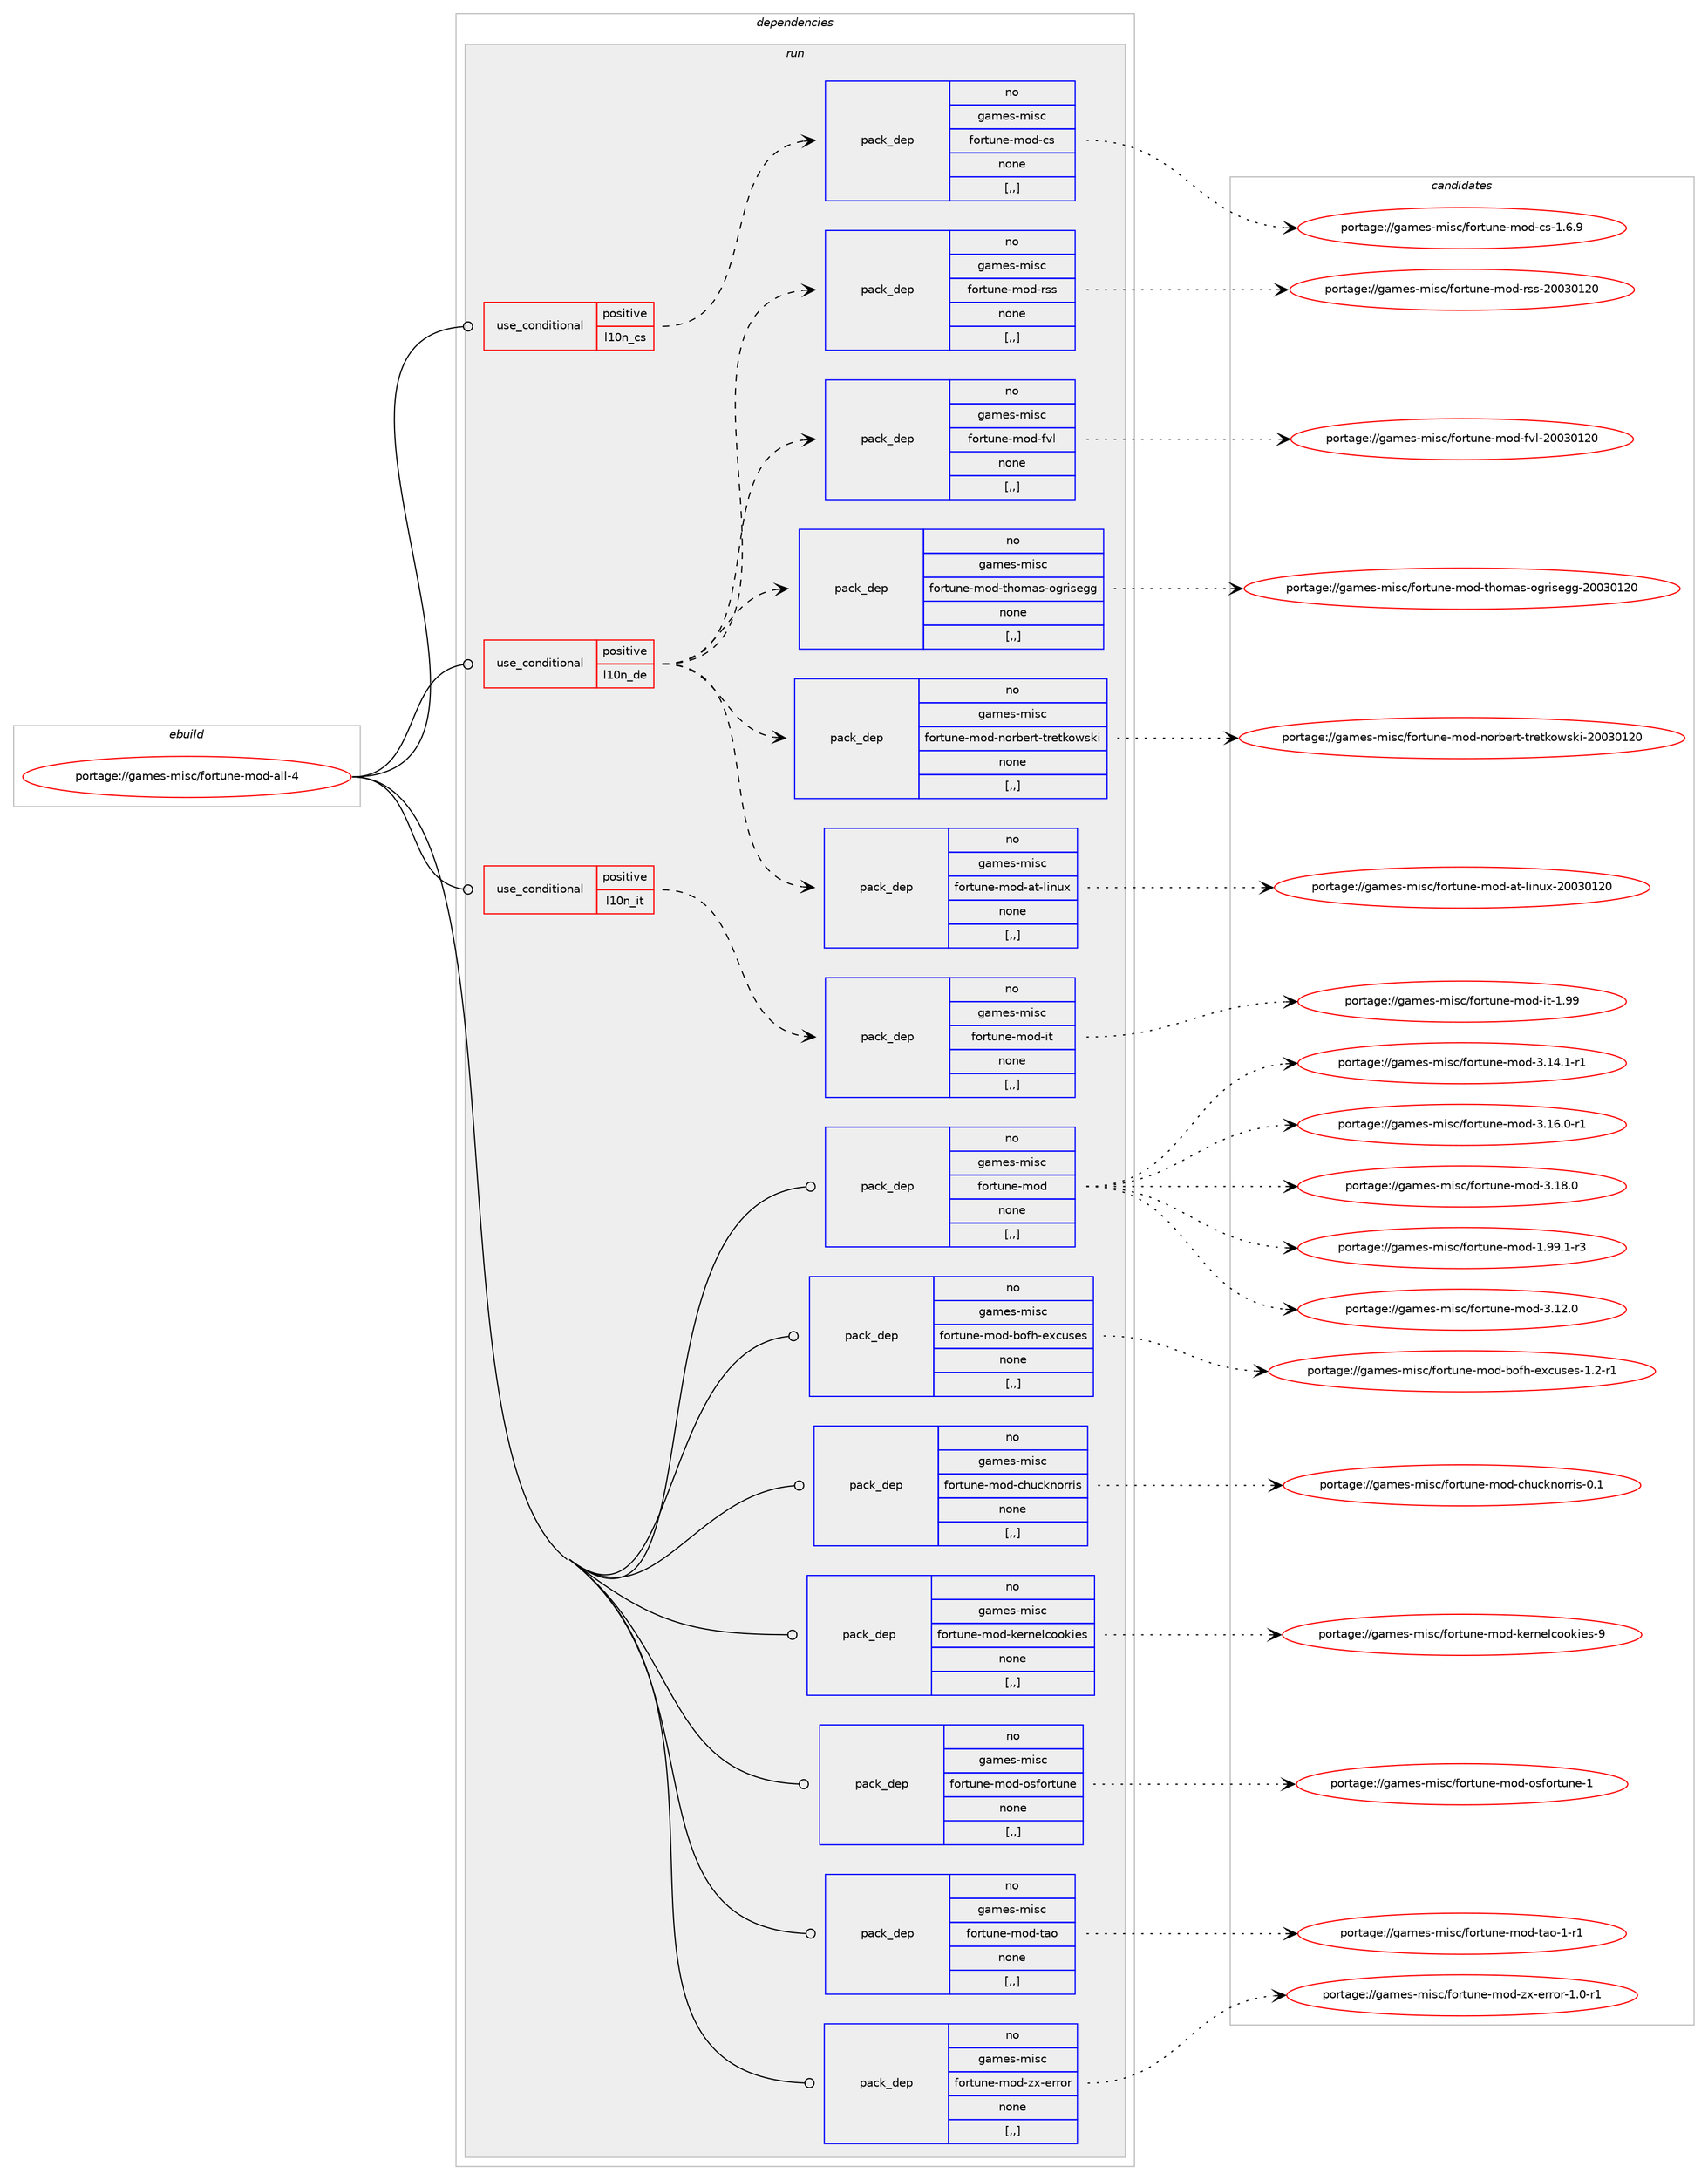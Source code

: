 digraph prolog {

# *************
# Graph options
# *************

newrank=true;
concentrate=true;
compound=true;
graph [rankdir=LR,fontname=Helvetica,fontsize=10,ranksep=1.5];#, ranksep=2.5, nodesep=0.2];
edge  [arrowhead=vee];
node  [fontname=Helvetica,fontsize=10];

# **********
# The ebuild
# **********

subgraph cluster_leftcol {
color=gray;
rank=same;
label=<<i>ebuild</i>>;
id [label="portage://games-misc/fortune-mod-all-4", color=red, width=4, href="../games-misc/fortune-mod-all-4.svg"];
}

# ****************
# The dependencies
# ****************

subgraph cluster_midcol {
color=gray;
label=<<i>dependencies</i>>;
subgraph cluster_compile {
fillcolor="#eeeeee";
style=filled;
label=<<i>compile</i>>;
}
subgraph cluster_compileandrun {
fillcolor="#eeeeee";
style=filled;
label=<<i>compile and run</i>>;
}
subgraph cluster_run {
fillcolor="#eeeeee";
style=filled;
label=<<i>run</i>>;
subgraph cond62699 {
dependency226134 [label=<<TABLE BORDER="0" CELLBORDER="1" CELLSPACING="0" CELLPADDING="4"><TR><TD ROWSPAN="3" CELLPADDING="10">use_conditional</TD></TR><TR><TD>positive</TD></TR><TR><TD>l10n_cs</TD></TR></TABLE>>, shape=none, color=red];
subgraph pack161949 {
dependency226135 [label=<<TABLE BORDER="0" CELLBORDER="1" CELLSPACING="0" CELLPADDING="4" WIDTH="220"><TR><TD ROWSPAN="6" CELLPADDING="30">pack_dep</TD></TR><TR><TD WIDTH="110">no</TD></TR><TR><TD>games-misc</TD></TR><TR><TD>fortune-mod-cs</TD></TR><TR><TD>none</TD></TR><TR><TD>[,,]</TD></TR></TABLE>>, shape=none, color=blue];
}
dependency226134:e -> dependency226135:w [weight=20,style="dashed",arrowhead="vee"];
}
id:e -> dependency226134:w [weight=20,style="solid",arrowhead="odot"];
subgraph cond62700 {
dependency226136 [label=<<TABLE BORDER="0" CELLBORDER="1" CELLSPACING="0" CELLPADDING="4"><TR><TD ROWSPAN="3" CELLPADDING="10">use_conditional</TD></TR><TR><TD>positive</TD></TR><TR><TD>l10n_de</TD></TR></TABLE>>, shape=none, color=red];
subgraph pack161950 {
dependency226137 [label=<<TABLE BORDER="0" CELLBORDER="1" CELLSPACING="0" CELLPADDING="4" WIDTH="220"><TR><TD ROWSPAN="6" CELLPADDING="30">pack_dep</TD></TR><TR><TD WIDTH="110">no</TD></TR><TR><TD>games-misc</TD></TR><TR><TD>fortune-mod-at-linux</TD></TR><TR><TD>none</TD></TR><TR><TD>[,,]</TD></TR></TABLE>>, shape=none, color=blue];
}
dependency226136:e -> dependency226137:w [weight=20,style="dashed",arrowhead="vee"];
subgraph pack161951 {
dependency226138 [label=<<TABLE BORDER="0" CELLBORDER="1" CELLSPACING="0" CELLPADDING="4" WIDTH="220"><TR><TD ROWSPAN="6" CELLPADDING="30">pack_dep</TD></TR><TR><TD WIDTH="110">no</TD></TR><TR><TD>games-misc</TD></TR><TR><TD>fortune-mod-norbert-tretkowski</TD></TR><TR><TD>none</TD></TR><TR><TD>[,,]</TD></TR></TABLE>>, shape=none, color=blue];
}
dependency226136:e -> dependency226138:w [weight=20,style="dashed",arrowhead="vee"];
subgraph pack161952 {
dependency226139 [label=<<TABLE BORDER="0" CELLBORDER="1" CELLSPACING="0" CELLPADDING="4" WIDTH="220"><TR><TD ROWSPAN="6" CELLPADDING="30">pack_dep</TD></TR><TR><TD WIDTH="110">no</TD></TR><TR><TD>games-misc</TD></TR><TR><TD>fortune-mod-thomas-ogrisegg</TD></TR><TR><TD>none</TD></TR><TR><TD>[,,]</TD></TR></TABLE>>, shape=none, color=blue];
}
dependency226136:e -> dependency226139:w [weight=20,style="dashed",arrowhead="vee"];
subgraph pack161953 {
dependency226140 [label=<<TABLE BORDER="0" CELLBORDER="1" CELLSPACING="0" CELLPADDING="4" WIDTH="220"><TR><TD ROWSPAN="6" CELLPADDING="30">pack_dep</TD></TR><TR><TD WIDTH="110">no</TD></TR><TR><TD>games-misc</TD></TR><TR><TD>fortune-mod-fvl</TD></TR><TR><TD>none</TD></TR><TR><TD>[,,]</TD></TR></TABLE>>, shape=none, color=blue];
}
dependency226136:e -> dependency226140:w [weight=20,style="dashed",arrowhead="vee"];
subgraph pack161954 {
dependency226141 [label=<<TABLE BORDER="0" CELLBORDER="1" CELLSPACING="0" CELLPADDING="4" WIDTH="220"><TR><TD ROWSPAN="6" CELLPADDING="30">pack_dep</TD></TR><TR><TD WIDTH="110">no</TD></TR><TR><TD>games-misc</TD></TR><TR><TD>fortune-mod-rss</TD></TR><TR><TD>none</TD></TR><TR><TD>[,,]</TD></TR></TABLE>>, shape=none, color=blue];
}
dependency226136:e -> dependency226141:w [weight=20,style="dashed",arrowhead="vee"];
}
id:e -> dependency226136:w [weight=20,style="solid",arrowhead="odot"];
subgraph cond62701 {
dependency226142 [label=<<TABLE BORDER="0" CELLBORDER="1" CELLSPACING="0" CELLPADDING="4"><TR><TD ROWSPAN="3" CELLPADDING="10">use_conditional</TD></TR><TR><TD>positive</TD></TR><TR><TD>l10n_it</TD></TR></TABLE>>, shape=none, color=red];
subgraph pack161955 {
dependency226143 [label=<<TABLE BORDER="0" CELLBORDER="1" CELLSPACING="0" CELLPADDING="4" WIDTH="220"><TR><TD ROWSPAN="6" CELLPADDING="30">pack_dep</TD></TR><TR><TD WIDTH="110">no</TD></TR><TR><TD>games-misc</TD></TR><TR><TD>fortune-mod-it</TD></TR><TR><TD>none</TD></TR><TR><TD>[,,]</TD></TR></TABLE>>, shape=none, color=blue];
}
dependency226142:e -> dependency226143:w [weight=20,style="dashed",arrowhead="vee"];
}
id:e -> dependency226142:w [weight=20,style="solid",arrowhead="odot"];
subgraph pack161956 {
dependency226144 [label=<<TABLE BORDER="0" CELLBORDER="1" CELLSPACING="0" CELLPADDING="4" WIDTH="220"><TR><TD ROWSPAN="6" CELLPADDING="30">pack_dep</TD></TR><TR><TD WIDTH="110">no</TD></TR><TR><TD>games-misc</TD></TR><TR><TD>fortune-mod</TD></TR><TR><TD>none</TD></TR><TR><TD>[,,]</TD></TR></TABLE>>, shape=none, color=blue];
}
id:e -> dependency226144:w [weight=20,style="solid",arrowhead="odot"];
subgraph pack161957 {
dependency226145 [label=<<TABLE BORDER="0" CELLBORDER="1" CELLSPACING="0" CELLPADDING="4" WIDTH="220"><TR><TD ROWSPAN="6" CELLPADDING="30">pack_dep</TD></TR><TR><TD WIDTH="110">no</TD></TR><TR><TD>games-misc</TD></TR><TR><TD>fortune-mod-bofh-excuses</TD></TR><TR><TD>none</TD></TR><TR><TD>[,,]</TD></TR></TABLE>>, shape=none, color=blue];
}
id:e -> dependency226145:w [weight=20,style="solid",arrowhead="odot"];
subgraph pack161958 {
dependency226146 [label=<<TABLE BORDER="0" CELLBORDER="1" CELLSPACING="0" CELLPADDING="4" WIDTH="220"><TR><TD ROWSPAN="6" CELLPADDING="30">pack_dep</TD></TR><TR><TD WIDTH="110">no</TD></TR><TR><TD>games-misc</TD></TR><TR><TD>fortune-mod-chucknorris</TD></TR><TR><TD>none</TD></TR><TR><TD>[,,]</TD></TR></TABLE>>, shape=none, color=blue];
}
id:e -> dependency226146:w [weight=20,style="solid",arrowhead="odot"];
subgraph pack161959 {
dependency226147 [label=<<TABLE BORDER="0" CELLBORDER="1" CELLSPACING="0" CELLPADDING="4" WIDTH="220"><TR><TD ROWSPAN="6" CELLPADDING="30">pack_dep</TD></TR><TR><TD WIDTH="110">no</TD></TR><TR><TD>games-misc</TD></TR><TR><TD>fortune-mod-kernelcookies</TD></TR><TR><TD>none</TD></TR><TR><TD>[,,]</TD></TR></TABLE>>, shape=none, color=blue];
}
id:e -> dependency226147:w [weight=20,style="solid",arrowhead="odot"];
subgraph pack161960 {
dependency226148 [label=<<TABLE BORDER="0" CELLBORDER="1" CELLSPACING="0" CELLPADDING="4" WIDTH="220"><TR><TD ROWSPAN="6" CELLPADDING="30">pack_dep</TD></TR><TR><TD WIDTH="110">no</TD></TR><TR><TD>games-misc</TD></TR><TR><TD>fortune-mod-osfortune</TD></TR><TR><TD>none</TD></TR><TR><TD>[,,]</TD></TR></TABLE>>, shape=none, color=blue];
}
id:e -> dependency226148:w [weight=20,style="solid",arrowhead="odot"];
subgraph pack161961 {
dependency226149 [label=<<TABLE BORDER="0" CELLBORDER="1" CELLSPACING="0" CELLPADDING="4" WIDTH="220"><TR><TD ROWSPAN="6" CELLPADDING="30">pack_dep</TD></TR><TR><TD WIDTH="110">no</TD></TR><TR><TD>games-misc</TD></TR><TR><TD>fortune-mod-tao</TD></TR><TR><TD>none</TD></TR><TR><TD>[,,]</TD></TR></TABLE>>, shape=none, color=blue];
}
id:e -> dependency226149:w [weight=20,style="solid",arrowhead="odot"];
subgraph pack161962 {
dependency226150 [label=<<TABLE BORDER="0" CELLBORDER="1" CELLSPACING="0" CELLPADDING="4" WIDTH="220"><TR><TD ROWSPAN="6" CELLPADDING="30">pack_dep</TD></TR><TR><TD WIDTH="110">no</TD></TR><TR><TD>games-misc</TD></TR><TR><TD>fortune-mod-zx-error</TD></TR><TR><TD>none</TD></TR><TR><TD>[,,]</TD></TR></TABLE>>, shape=none, color=blue];
}
id:e -> dependency226150:w [weight=20,style="solid",arrowhead="odot"];
}
}

# **************
# The candidates
# **************

subgraph cluster_choices {
rank=same;
color=gray;
label=<<i>candidates</i>>;

subgraph choice161949 {
color=black;
nodesep=1;
choice10397109101115451091051159947102111114116117110101451091111004599115454946544657 [label="portage://games-misc/fortune-mod-cs-1.6.9", color=red, width=4,href="../games-misc/fortune-mod-cs-1.6.9.svg"];
dependency226135:e -> choice10397109101115451091051159947102111114116117110101451091111004599115454946544657:w [style=dotted,weight="100"];
}
subgraph choice161950 {
color=black;
nodesep=1;
choice1039710910111545109105115994710211111411611711010145109111100459711645108105110117120455048485148495048 [label="portage://games-misc/fortune-mod-at-linux-20030120", color=red, width=4,href="../games-misc/fortune-mod-at-linux-20030120.svg"];
dependency226137:e -> choice1039710910111545109105115994710211111411611711010145109111100459711645108105110117120455048485148495048:w [style=dotted,weight="100"];
}
subgraph choice161951 {
color=black;
nodesep=1;
choice1039710910111545109105115994710211111411611711010145109111100451101111149810111411645116114101116107111119115107105455048485148495048 [label="portage://games-misc/fortune-mod-norbert-tretkowski-20030120", color=red, width=4,href="../games-misc/fortune-mod-norbert-tretkowski-20030120.svg"];
dependency226138:e -> choice1039710910111545109105115994710211111411611711010145109111100451101111149810111411645116114101116107111119115107105455048485148495048:w [style=dotted,weight="100"];
}
subgraph choice161952 {
color=black;
nodesep=1;
choice1039710910111545109105115994710211111411611711010145109111100451161041111099711545111103114105115101103103455048485148495048 [label="portage://games-misc/fortune-mod-thomas-ogrisegg-20030120", color=red, width=4,href="../games-misc/fortune-mod-thomas-ogrisegg-20030120.svg"];
dependency226139:e -> choice1039710910111545109105115994710211111411611711010145109111100451161041111099711545111103114105115101103103455048485148495048:w [style=dotted,weight="100"];
}
subgraph choice161953 {
color=black;
nodesep=1;
choice103971091011154510910511599471021111141161171101014510911110045102118108455048485148495048 [label="portage://games-misc/fortune-mod-fvl-20030120", color=red, width=4,href="../games-misc/fortune-mod-fvl-20030120.svg"];
dependency226140:e -> choice103971091011154510910511599471021111141161171101014510911110045102118108455048485148495048:w [style=dotted,weight="100"];
}
subgraph choice161954 {
color=black;
nodesep=1;
choice103971091011154510910511599471021111141161171101014510911110045114115115455048485148495048 [label="portage://games-misc/fortune-mod-rss-20030120", color=red, width=4,href="../games-misc/fortune-mod-rss-20030120.svg"];
dependency226141:e -> choice103971091011154510910511599471021111141161171101014510911110045114115115455048485148495048:w [style=dotted,weight="100"];
}
subgraph choice161955 {
color=black;
nodesep=1;
choice1039710910111545109105115994710211111411611711010145109111100451051164549465757 [label="portage://games-misc/fortune-mod-it-1.99", color=red, width=4,href="../games-misc/fortune-mod-it-1.99.svg"];
dependency226143:e -> choice1039710910111545109105115994710211111411611711010145109111100451051164549465757:w [style=dotted,weight="100"];
}
subgraph choice161956 {
color=black;
nodesep=1;
choice1039710910111545109105115994710211111411611711010145109111100454946575746494511451 [label="portage://games-misc/fortune-mod-1.99.1-r3", color=red, width=4,href="../games-misc/fortune-mod-1.99.1-r3.svg"];
choice103971091011154510910511599471021111141161171101014510911110045514649504648 [label="portage://games-misc/fortune-mod-3.12.0", color=red, width=4,href="../games-misc/fortune-mod-3.12.0.svg"];
choice1039710910111545109105115994710211111411611711010145109111100455146495246494511449 [label="portage://games-misc/fortune-mod-3.14.1-r1", color=red, width=4,href="../games-misc/fortune-mod-3.14.1-r1.svg"];
choice1039710910111545109105115994710211111411611711010145109111100455146495446484511449 [label="portage://games-misc/fortune-mod-3.16.0-r1", color=red, width=4,href="../games-misc/fortune-mod-3.16.0-r1.svg"];
choice103971091011154510910511599471021111141161171101014510911110045514649564648 [label="portage://games-misc/fortune-mod-3.18.0", color=red, width=4,href="../games-misc/fortune-mod-3.18.0.svg"];
dependency226144:e -> choice1039710910111545109105115994710211111411611711010145109111100454946575746494511451:w [style=dotted,weight="100"];
dependency226144:e -> choice103971091011154510910511599471021111141161171101014510911110045514649504648:w [style=dotted,weight="100"];
dependency226144:e -> choice1039710910111545109105115994710211111411611711010145109111100455146495246494511449:w [style=dotted,weight="100"];
dependency226144:e -> choice1039710910111545109105115994710211111411611711010145109111100455146495446484511449:w [style=dotted,weight="100"];
dependency226144:e -> choice103971091011154510910511599471021111141161171101014510911110045514649564648:w [style=dotted,weight="100"];
}
subgraph choice161957 {
color=black;
nodesep=1;
choice103971091011154510910511599471021111141161171101014510911110045981111021044510112099117115101115454946504511449 [label="portage://games-misc/fortune-mod-bofh-excuses-1.2-r1", color=red, width=4,href="../games-misc/fortune-mod-bofh-excuses-1.2-r1.svg"];
dependency226145:e -> choice103971091011154510910511599471021111141161171101014510911110045981111021044510112099117115101115454946504511449:w [style=dotted,weight="100"];
}
subgraph choice161958 {
color=black;
nodesep=1;
choice103971091011154510910511599471021111141161171101014510911110045991041179910711011111411410511545484649 [label="portage://games-misc/fortune-mod-chucknorris-0.1", color=red, width=4,href="../games-misc/fortune-mod-chucknorris-0.1.svg"];
dependency226146:e -> choice103971091011154510910511599471021111141161171101014510911110045991041179910711011111411410511545484649:w [style=dotted,weight="100"];
}
subgraph choice161959 {
color=black;
nodesep=1;
choice103971091011154510910511599471021111141161171101014510911110045107101114110101108991111111071051011154557 [label="portage://games-misc/fortune-mod-kernelcookies-9", color=red, width=4,href="../games-misc/fortune-mod-kernelcookies-9.svg"];
dependency226147:e -> choice103971091011154510910511599471021111141161171101014510911110045107101114110101108991111111071051011154557:w [style=dotted,weight="100"];
}
subgraph choice161960 {
color=black;
nodesep=1;
choice1039710910111545109105115994710211111411611711010145109111100451111151021111141161171101014549 [label="portage://games-misc/fortune-mod-osfortune-1", color=red, width=4,href="../games-misc/fortune-mod-osfortune-1.svg"];
dependency226148:e -> choice1039710910111545109105115994710211111411611711010145109111100451111151021111141161171101014549:w [style=dotted,weight="100"];
}
subgraph choice161961 {
color=black;
nodesep=1;
choice1039710910111545109105115994710211111411611711010145109111100451169711145494511449 [label="portage://games-misc/fortune-mod-tao-1-r1", color=red, width=4,href="../games-misc/fortune-mod-tao-1-r1.svg"];
dependency226149:e -> choice1039710910111545109105115994710211111411611711010145109111100451169711145494511449:w [style=dotted,weight="100"];
}
subgraph choice161962 {
color=black;
nodesep=1;
choice10397109101115451091051159947102111114116117110101451091111004512212045101114114111114454946484511449 [label="portage://games-misc/fortune-mod-zx-error-1.0-r1", color=red, width=4,href="../games-misc/fortune-mod-zx-error-1.0-r1.svg"];
dependency226150:e -> choice10397109101115451091051159947102111114116117110101451091111004512212045101114114111114454946484511449:w [style=dotted,weight="100"];
}
}

}
